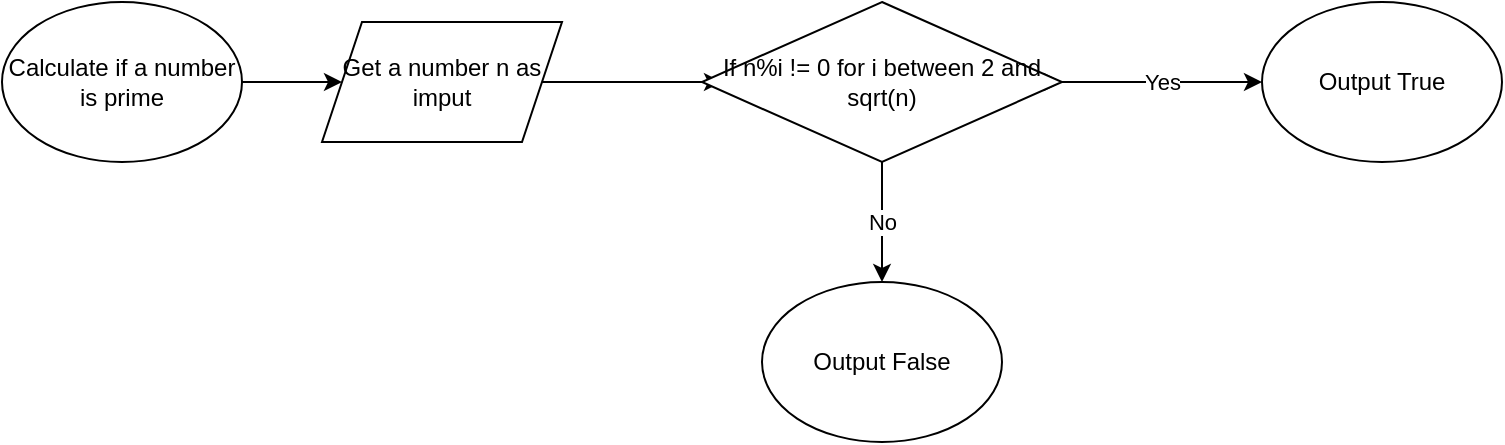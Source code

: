 <mxfile version="20.4.0" type="device"><diagram id="r6No2lkTK_MduP-Uwt7h" name="Page-1"><mxGraphModel dx="1050" dy="520" grid="1" gridSize="10" guides="1" tooltips="1" connect="1" arrows="1" fold="1" page="1" pageScale="1" pageWidth="827" pageHeight="1169" math="0" shadow="0"><root><mxCell id="0"/><mxCell id="1" parent="0"/><mxCell id="qJT7jsIEDxcxpBtxHNqC-1" value="Calculate if a number is prime" style="ellipse;whiteSpace=wrap;html=1;" parent="1" vertex="1"><mxGeometry x="20" y="20" width="120" height="80" as="geometry"/></mxCell><mxCell id="qJT7jsIEDxcxpBtxHNqC-2" value="" style="endArrow=classic;html=1;rounded=0;exitX=1;exitY=0.5;exitDx=0;exitDy=0;" parent="1" source="qJT7jsIEDxcxpBtxHNqC-1" target="qJT7jsIEDxcxpBtxHNqC-3" edge="1"><mxGeometry width="50" height="50" relative="1" as="geometry"><mxPoint x="150" y="60" as="sourcePoint"/><mxPoint x="240" y="60" as="targetPoint"/></mxGeometry></mxCell><mxCell id="qJT7jsIEDxcxpBtxHNqC-3" value="Get a number n as imput" style="shape=parallelogram;perimeter=parallelogramPerimeter;whiteSpace=wrap;html=1;fixedSize=1;" parent="1" vertex="1"><mxGeometry x="180" y="30" width="120" height="60" as="geometry"/></mxCell><mxCell id="qJT7jsIEDxcxpBtxHNqC-4" value="" style="endArrow=classic;html=1;rounded=0;" parent="1" source="qJT7jsIEDxcxpBtxHNqC-3" edge="1"><mxGeometry width="50" height="50" relative="1" as="geometry"><mxPoint x="310" y="60" as="sourcePoint"/><mxPoint x="380" y="60" as="targetPoint"/></mxGeometry></mxCell><mxCell id="qJT7jsIEDxcxpBtxHNqC-13" value="" style="endArrow=classic;html=1;rounded=0;exitX=1;exitY=0.5;exitDx=0;exitDy=0;" parent="1" edge="1"><mxGeometry width="50" height="50" relative="1" as="geometry"><mxPoint x="510" y="60" as="sourcePoint"/><mxPoint x="550" y="60" as="targetPoint"/></mxGeometry></mxCell><mxCell id="qPFUDwvebj_aqIYsAXpi-1" value="Output True" style="ellipse;whiteSpace=wrap;html=1;" parent="1" vertex="1"><mxGeometry x="650" y="20" width="120" height="80" as="geometry"/></mxCell><mxCell id="qPFUDwvebj_aqIYsAXpi-2" value="Output False" style="ellipse;whiteSpace=wrap;html=1;" parent="1" vertex="1"><mxGeometry x="400" y="160" width="120" height="80" as="geometry"/></mxCell><mxCell id="qPFUDwvebj_aqIYsAXpi-3" value="If n%i != 0 for i between 2 and sqrt(n)" style="rhombus;whiteSpace=wrap;html=1;" parent="1" vertex="1"><mxGeometry x="370" y="20" width="180" height="80" as="geometry"/></mxCell><mxCell id="qPFUDwvebj_aqIYsAXpi-4" value="Yes" style="endArrow=classic;html=1;rounded=0;exitX=1;exitY=0.5;exitDx=0;exitDy=0;entryX=0;entryY=0.5;entryDx=0;entryDy=0;" parent="1" source="qPFUDwvebj_aqIYsAXpi-3" target="qPFUDwvebj_aqIYsAXpi-1" edge="1"><mxGeometry width="50" height="50" relative="1" as="geometry"><mxPoint x="390" y="290" as="sourcePoint"/><mxPoint x="440" y="240" as="targetPoint"/></mxGeometry></mxCell><mxCell id="qPFUDwvebj_aqIYsAXpi-5" value="No" style="endArrow=classic;html=1;rounded=0;entryX=0.5;entryY=0;entryDx=0;entryDy=0;exitX=0.5;exitY=1;exitDx=0;exitDy=0;" parent="1" source="qPFUDwvebj_aqIYsAXpi-3" target="qPFUDwvebj_aqIYsAXpi-2" edge="1"><mxGeometry width="50" height="50" relative="1" as="geometry"><mxPoint x="390" y="290" as="sourcePoint"/><mxPoint x="440" y="240" as="targetPoint"/></mxGeometry></mxCell></root></mxGraphModel></diagram></mxfile>